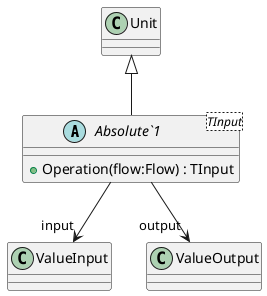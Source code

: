 @startuml
abstract class "Absolute`1"<TInput> {
    + Operation(flow:Flow) : TInput
}
Unit <|-- "Absolute`1"
"Absolute`1" --> "input" ValueInput
"Absolute`1" --> "output" ValueOutput
@enduml
